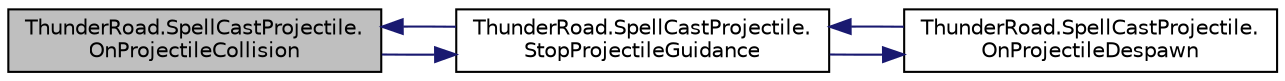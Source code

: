 digraph "ThunderRoad.SpellCastProjectile.OnProjectileCollision"
{
 // LATEX_PDF_SIZE
  edge [fontname="Helvetica",fontsize="10",labelfontname="Helvetica",labelfontsize="10"];
  node [fontname="Helvetica",fontsize="10",shape=record];
  rankdir="LR";
  Node1 [label="ThunderRoad.SpellCastProjectile.\lOnProjectileCollision",height=0.2,width=0.4,color="black", fillcolor="grey75", style="filled", fontcolor="black",tooltip="Called when [projectile collision]."];
  Node1 -> Node2 [color="midnightblue",fontsize="10",style="solid",fontname="Helvetica"];
  Node2 [label="ThunderRoad.SpellCastProjectile.\lStopProjectileGuidance",height=0.2,width=0.4,color="black", fillcolor="white", style="filled",URL="$class_thunder_road_1_1_spell_cast_projectile.html#a3888adfd7ac63861d461b39676667a17",tooltip="Stops the projectile guidance."];
  Node2 -> Node1 [color="midnightblue",fontsize="10",style="solid",fontname="Helvetica"];
  Node2 -> Node3 [color="midnightblue",fontsize="10",style="solid",fontname="Helvetica"];
  Node3 [label="ThunderRoad.SpellCastProjectile.\lOnProjectileDespawn",height=0.2,width=0.4,color="black", fillcolor="white", style="filled",URL="$class_thunder_road_1_1_spell_cast_projectile.html#a5fb952323b022e0ace117291c9a77aff",tooltip="Called when [projectile despawn]."];
  Node3 -> Node2 [color="midnightblue",fontsize="10",style="solid",fontname="Helvetica"];
}
